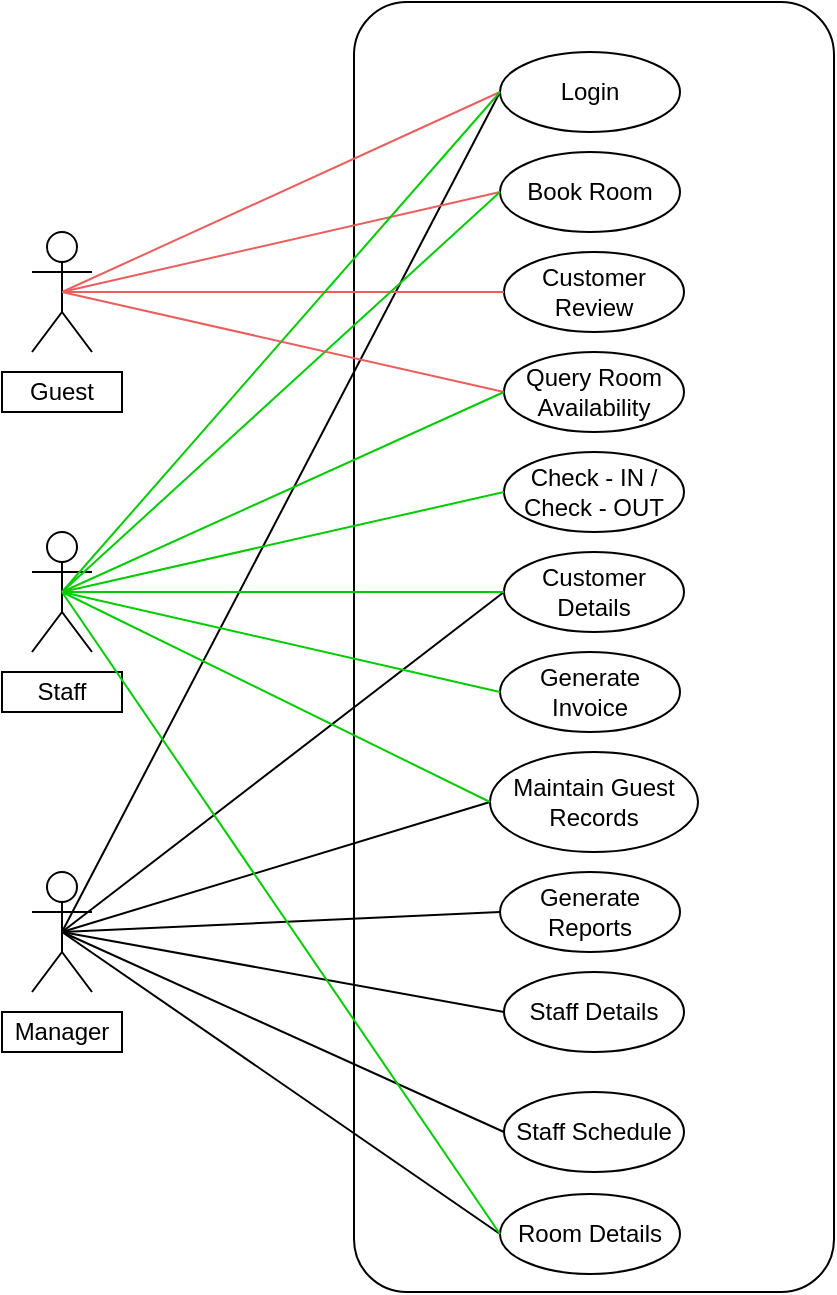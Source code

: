 <mxfile version="24.7.16">
  <diagram name="Page-1" id="YzJWji6y6VGwBNcrirQB">
    <mxGraphModel dx="1843" dy="813" grid="1" gridSize="10" guides="1" tooltips="1" connect="1" arrows="1" fold="1" page="1" pageScale="1" pageWidth="850" pageHeight="1100" math="0" shadow="0">
      <root>
        <mxCell id="0" />
        <mxCell id="1" parent="0" />
        <mxCell id="OSswQqxNTzIHrVvPQlF3-1" value="" style="rounded=1;whiteSpace=wrap;html=1;arcSize=11;" vertex="1" parent="1">
          <mxGeometry x="291" y="45" width="240" height="645" as="geometry" />
        </mxCell>
        <mxCell id="OSswQqxNTzIHrVvPQlF3-2" value="Login" style="ellipse;whiteSpace=wrap;html=1;" vertex="1" parent="1">
          <mxGeometry x="364" y="70" width="90" height="40" as="geometry" />
        </mxCell>
        <mxCell id="OSswQqxNTzIHrVvPQlF3-19" value="Customer Details" style="ellipse;whiteSpace=wrap;html=1;" vertex="1" parent="1">
          <mxGeometry x="366" y="320" width="90" height="40" as="geometry" />
        </mxCell>
        <mxCell id="OSswQqxNTzIHrVvPQlF3-22" value="Room Details" style="ellipse;whiteSpace=wrap;html=1;" vertex="1" parent="1">
          <mxGeometry x="364" y="641" width="90" height="40" as="geometry" />
        </mxCell>
        <mxCell id="OSswQqxNTzIHrVvPQlF3-23" value="Staff Details" style="ellipse;whiteSpace=wrap;html=1;" vertex="1" parent="1">
          <mxGeometry x="366" y="530" width="90" height="40" as="geometry" />
        </mxCell>
        <mxCell id="OSswQqxNTzIHrVvPQlF3-24" value="Staff Schedule" style="ellipse;whiteSpace=wrap;html=1;" vertex="1" parent="1">
          <mxGeometry x="366" y="590" width="90" height="40" as="geometry" />
        </mxCell>
        <mxCell id="OSswQqxNTzIHrVvPQlF3-25" value="Customer Review" style="ellipse;whiteSpace=wrap;html=1;" vertex="1" parent="1">
          <mxGeometry x="366" y="170" width="90" height="40" as="geometry" />
        </mxCell>
        <mxCell id="OSswQqxNTzIHrVvPQlF3-26" value="Book Room" style="ellipse;whiteSpace=wrap;html=1;" vertex="1" parent="1">
          <mxGeometry x="364" y="120" width="90" height="40" as="geometry" />
        </mxCell>
        <mxCell id="OSswQqxNTzIHrVvPQlF3-29" value="Check - IN / Check - OUT" style="ellipse;whiteSpace=wrap;html=1;" vertex="1" parent="1">
          <mxGeometry x="366" y="270" width="90" height="40" as="geometry" />
        </mxCell>
        <mxCell id="OSswQqxNTzIHrVvPQlF3-30" value="Query Room Availability&lt;span style=&quot;color: rgba(0, 0, 0, 0); font-family: monospace; font-size: 0px; text-align: start; text-wrap-mode: nowrap;&quot;&gt;%3CmxGraphModel%3E%3Croot%3E%3CmxCell%20id%3D%220%22%2F%3E%3CmxCell%20id%3D%221%22%20parent%3D%220%22%2F%3E%3CmxCell%20id%3D%222%22%20value%3D%22Book%20Room%22%20style%3D%22ellipse%3BwhiteSpace%3Dwrap%3Bhtml%3D1%3B%22%20vertex%3D%221%22%20parent%3D%221%22%3E%3CmxGeometry%20x%3D%22365%22%20y%3D%22270%22%20width%3D%2290%22%20height%3D%2240%22%20as%3D%22geometry%22%2F%3E%3C%2FmxCell%3E%3C%2Froot%3E%3C%2FmxGraphModel%3E&lt;/span&gt;" style="ellipse;whiteSpace=wrap;html=1;" vertex="1" parent="1">
          <mxGeometry x="366" y="220" width="90" height="40" as="geometry" />
        </mxCell>
        <mxCell id="OSswQqxNTzIHrVvPQlF3-31" value="Generate Invoice" style="ellipse;whiteSpace=wrap;html=1;" vertex="1" parent="1">
          <mxGeometry x="364" y="370" width="90" height="40" as="geometry" />
        </mxCell>
        <mxCell id="OSswQqxNTzIHrVvPQlF3-32" value="Maintain Guest Records" style="ellipse;whiteSpace=wrap;html=1;" vertex="1" parent="1">
          <mxGeometry x="359" y="420" width="104" height="50" as="geometry" />
        </mxCell>
        <mxCell id="OSswQqxNTzIHrVvPQlF3-33" value="Generate Reports" style="ellipse;whiteSpace=wrap;html=1;" vertex="1" parent="1">
          <mxGeometry x="364" y="480" width="90" height="40" as="geometry" />
        </mxCell>
        <mxCell id="OSswQqxNTzIHrVvPQlF3-36" value="" style="endArrow=none;html=1;rounded=0;entryX=0;entryY=0.5;entryDx=0;entryDy=0;exitX=0.5;exitY=0.5;exitDx=0;exitDy=0;exitPerimeter=0;strokeColor=#EB5E5E;" edge="1" parent="1" source="OSswQqxNTzIHrVvPQlF3-3" target="OSswQqxNTzIHrVvPQlF3-2">
          <mxGeometry width="50" height="50" relative="1" as="geometry">
            <mxPoint x="150" y="230" as="sourcePoint" />
            <mxPoint x="200" y="180" as="targetPoint" />
          </mxGeometry>
        </mxCell>
        <mxCell id="OSswQqxNTzIHrVvPQlF3-37" value="" style="endArrow=none;html=1;rounded=0;entryX=0;entryY=0.5;entryDx=0;entryDy=0;exitX=0.5;exitY=0.5;exitDx=0;exitDy=0;exitPerimeter=0;" edge="1" parent="1" source="OSswQqxNTzIHrVvPQlF3-4" target="OSswQqxNTzIHrVvPQlF3-2">
          <mxGeometry width="50" height="50" relative="1" as="geometry">
            <mxPoint x="155" y="235" as="sourcePoint" />
            <mxPoint x="374" y="100" as="targetPoint" />
          </mxGeometry>
        </mxCell>
        <mxCell id="OSswQqxNTzIHrVvPQlF3-39" value="" style="endArrow=none;html=1;rounded=0;entryX=0;entryY=0.5;entryDx=0;entryDy=0;exitX=0.5;exitY=0.5;exitDx=0;exitDy=0;exitPerimeter=0;" edge="1" parent="1" source="OSswQqxNTzIHrVvPQlF3-4" target="OSswQqxNTzIHrVvPQlF3-19">
          <mxGeometry width="50" height="50" relative="1" as="geometry">
            <mxPoint x="146" y="275" as="sourcePoint" />
            <mxPoint x="365" y="140" as="targetPoint" />
          </mxGeometry>
        </mxCell>
        <mxCell id="OSswQqxNTzIHrVvPQlF3-42" value="" style="endArrow=none;html=1;rounded=0;exitX=0.5;exitY=0.5;exitDx=0;exitDy=0;exitPerimeter=0;entryX=0;entryY=0.5;entryDx=0;entryDy=0;" edge="1" parent="1" source="OSswQqxNTzIHrVvPQlF3-4" target="OSswQqxNTzIHrVvPQlF3-22">
          <mxGeometry width="50" height="50" relative="1" as="geometry">
            <mxPoint x="150" y="325" as="sourcePoint" />
            <mxPoint x="360" y="190" as="targetPoint" />
          </mxGeometry>
        </mxCell>
        <mxCell id="OSswQqxNTzIHrVvPQlF3-44" value="" style="group" vertex="1" connectable="0" parent="1">
          <mxGeometry x="115" y="310" width="60" height="90" as="geometry" />
        </mxCell>
        <mxCell id="OSswQqxNTzIHrVvPQlF3-9" value="Actor" style="shape=umlActor;verticalLabelPosition=bottom;verticalAlign=top;html=1;outlineConnect=0;container=0;" vertex="1" parent="OSswQqxNTzIHrVvPQlF3-44">
          <mxGeometry x="15" width="30" height="60" as="geometry" />
        </mxCell>
        <mxCell id="OSswQqxNTzIHrVvPQlF3-17" value="Staff" style="rounded=0;whiteSpace=wrap;html=1;container=0;" vertex="1" parent="OSswQqxNTzIHrVvPQlF3-44">
          <mxGeometry y="70" width="60" height="20" as="geometry" />
        </mxCell>
        <mxCell id="OSswQqxNTzIHrVvPQlF3-45" value="" style="group" vertex="1" connectable="0" parent="1">
          <mxGeometry x="115" y="160" width="60" height="90" as="geometry" />
        </mxCell>
        <mxCell id="OSswQqxNTzIHrVvPQlF3-3" value="Actor" style="shape=umlActor;verticalLabelPosition=bottom;verticalAlign=top;html=1;outlineConnect=0;container=0;" vertex="1" parent="OSswQqxNTzIHrVvPQlF3-45">
          <mxGeometry x="15" width="30" height="60" as="geometry" />
        </mxCell>
        <mxCell id="OSswQqxNTzIHrVvPQlF3-16" value="Guest" style="rounded=0;whiteSpace=wrap;html=1;container=0;" vertex="1" parent="OSswQqxNTzIHrVvPQlF3-45">
          <mxGeometry y="70" width="60" height="20" as="geometry" />
        </mxCell>
        <mxCell id="OSswQqxNTzIHrVvPQlF3-46" value="" style="group" vertex="1" connectable="0" parent="1">
          <mxGeometry x="115" y="480" width="60" height="90" as="geometry" />
        </mxCell>
        <mxCell id="OSswQqxNTzIHrVvPQlF3-4" value="Actor" style="shape=umlActor;verticalLabelPosition=bottom;verticalAlign=top;html=1;outlineConnect=0;container=0;" vertex="1" parent="OSswQqxNTzIHrVvPQlF3-46">
          <mxGeometry x="15" width="30" height="60" as="geometry" />
        </mxCell>
        <mxCell id="OSswQqxNTzIHrVvPQlF3-18" value="Manager" style="rounded=0;whiteSpace=wrap;html=1;container=0;" vertex="1" parent="OSswQqxNTzIHrVvPQlF3-46">
          <mxGeometry y="70" width="60" height="20" as="geometry" />
        </mxCell>
        <mxCell id="OSswQqxNTzIHrVvPQlF3-48" value="" style="endArrow=none;html=1;rounded=0;exitX=0.5;exitY=0.5;exitDx=0;exitDy=0;exitPerimeter=0;entryX=0;entryY=0.5;entryDx=0;entryDy=0;strokeColor=#EB5E5E;" edge="1" parent="1" source="OSswQqxNTzIHrVvPQlF3-3" target="OSswQqxNTzIHrVvPQlF3-25">
          <mxGeometry width="50" height="50" relative="1" as="geometry">
            <mxPoint x="147" y="375" as="sourcePoint" />
            <mxPoint x="366" y="240" as="targetPoint" />
          </mxGeometry>
        </mxCell>
        <mxCell id="OSswQqxNTzIHrVvPQlF3-49" value="" style="endArrow=none;html=1;rounded=0;entryX=0;entryY=0.5;entryDx=0;entryDy=0;exitX=0.5;exitY=0.5;exitDx=0;exitDy=0;exitPerimeter=0;strokeColor=#EB5E5E;" edge="1" parent="1" source="OSswQqxNTzIHrVvPQlF3-3" target="OSswQqxNTzIHrVvPQlF3-26">
          <mxGeometry width="50" height="50" relative="1" as="geometry">
            <mxPoint x="235" y="315" as="sourcePoint" />
            <mxPoint x="454" y="180" as="targetPoint" />
          </mxGeometry>
        </mxCell>
        <mxCell id="OSswQqxNTzIHrVvPQlF3-50" value="" style="endArrow=none;html=1;rounded=0;entryX=0;entryY=0.5;entryDx=0;entryDy=0;exitX=0.5;exitY=0.5;exitDx=0;exitDy=0;exitPerimeter=0;strokeColor=#00CC00;" edge="1" parent="1" source="OSswQqxNTzIHrVvPQlF3-9" target="OSswQqxNTzIHrVvPQlF3-29">
          <mxGeometry width="50" height="50" relative="1" as="geometry">
            <mxPoint x="147" y="475" as="sourcePoint" />
            <mxPoint x="366" y="340" as="targetPoint" />
          </mxGeometry>
        </mxCell>
        <mxCell id="OSswQqxNTzIHrVvPQlF3-52" value="" style="endArrow=none;html=1;rounded=0;entryX=0;entryY=0.5;entryDx=0;entryDy=0;exitX=0.5;exitY=0.5;exitDx=0;exitDy=0;exitPerimeter=0;" edge="1" parent="1" source="OSswQqxNTzIHrVvPQlF3-4" target="OSswQqxNTzIHrVvPQlF3-23">
          <mxGeometry width="50" height="50" relative="1" as="geometry">
            <mxPoint x="155" y="370" as="sourcePoint" />
            <mxPoint x="376" y="248" as="targetPoint" />
          </mxGeometry>
        </mxCell>
        <mxCell id="OSswQqxNTzIHrVvPQlF3-53" value="" style="endArrow=none;html=1;rounded=0;entryX=0;entryY=0.5;entryDx=0;entryDy=0;exitX=0.5;exitY=0.5;exitDx=0;exitDy=0;exitPerimeter=0;" edge="1" parent="1" source="OSswQqxNTzIHrVvPQlF3-4" target="OSswQqxNTzIHrVvPQlF3-24">
          <mxGeometry width="50" height="50" relative="1" as="geometry">
            <mxPoint x="165" y="380" as="sourcePoint" />
            <mxPoint x="386" y="258" as="targetPoint" />
          </mxGeometry>
        </mxCell>
        <mxCell id="OSswQqxNTzIHrVvPQlF3-54" value="" style="endArrow=none;html=1;rounded=0;entryX=0;entryY=0.5;entryDx=0;entryDy=0;exitX=0.5;exitY=0.5;exitDx=0;exitDy=0;exitPerimeter=0;strokeColor=#00CC00;" edge="1" parent="1" source="OSswQqxNTzIHrVvPQlF3-9" target="OSswQqxNTzIHrVvPQlF3-31">
          <mxGeometry width="50" height="50" relative="1" as="geometry">
            <mxPoint x="155" y="545" as="sourcePoint" />
            <mxPoint x="376" y="350" as="targetPoint" />
          </mxGeometry>
        </mxCell>
        <mxCell id="OSswQqxNTzIHrVvPQlF3-55" value="" style="endArrow=none;html=1;rounded=0;exitX=0.5;exitY=0.5;exitDx=0;exitDy=0;exitPerimeter=0;strokeColor=#00CC00;entryX=0;entryY=0.5;entryDx=0;entryDy=0;" edge="1" parent="1" source="OSswQqxNTzIHrVvPQlF3-9" target="OSswQqxNTzIHrVvPQlF3-2">
          <mxGeometry width="50" height="50" relative="1" as="geometry">
            <mxPoint x="155" y="545" as="sourcePoint" />
            <mxPoint x="360" y="100" as="targetPoint" />
          </mxGeometry>
        </mxCell>
        <mxCell id="OSswQqxNTzIHrVvPQlF3-56" value="" style="endArrow=none;html=1;rounded=0;exitX=0;exitY=0.5;exitDx=0;exitDy=0;strokeColor=#00CC00;entryX=0.5;entryY=0.5;entryDx=0;entryDy=0;entryPerimeter=0;" edge="1" parent="1" source="OSswQqxNTzIHrVvPQlF3-19" target="OSswQqxNTzIHrVvPQlF3-9">
          <mxGeometry width="50" height="50" relative="1" as="geometry">
            <mxPoint x="155" y="545" as="sourcePoint" />
            <mxPoint x="374" y="100" as="targetPoint" />
          </mxGeometry>
        </mxCell>
        <mxCell id="OSswQqxNTzIHrVvPQlF3-57" value="" style="endArrow=none;html=1;rounded=0;entryX=0;entryY=0.5;entryDx=0;entryDy=0;exitX=0.5;exitY=0.5;exitDx=0;exitDy=0;exitPerimeter=0;strokeColor=#00CC00;" edge="1" parent="1" source="OSswQqxNTzIHrVvPQlF3-9" target="OSswQqxNTzIHrVvPQlF3-26">
          <mxGeometry width="50" height="50" relative="1" as="geometry">
            <mxPoint x="130" y="527" as="sourcePoint" />
            <mxPoint x="351" y="332" as="targetPoint" />
          </mxGeometry>
        </mxCell>
        <mxCell id="OSswQqxNTzIHrVvPQlF3-58" value="" style="endArrow=none;html=1;rounded=0;entryX=0;entryY=0.5;entryDx=0;entryDy=0;exitX=0.5;exitY=0.5;exitDx=0;exitDy=0;exitPerimeter=0;strokeColor=#EB5E5E;" edge="1" parent="1" source="OSswQqxNTzIHrVvPQlF3-3" target="OSswQqxNTzIHrVvPQlF3-30">
          <mxGeometry width="50" height="50" relative="1" as="geometry">
            <mxPoint x="155" y="200" as="sourcePoint" />
            <mxPoint x="375" y="300" as="targetPoint" />
          </mxGeometry>
        </mxCell>
        <mxCell id="OSswQqxNTzIHrVvPQlF3-59" value="" style="endArrow=none;html=1;rounded=0;entryX=0;entryY=0.5;entryDx=0;entryDy=0;exitX=0.5;exitY=0.5;exitDx=0;exitDy=0;exitPerimeter=0;strokeColor=#00CC00;" edge="1" parent="1" source="OSswQqxNTzIHrVvPQlF3-9" target="OSswQqxNTzIHrVvPQlF3-30">
          <mxGeometry width="50" height="50" relative="1" as="geometry">
            <mxPoint x="155" y="545" as="sourcePoint" />
            <mxPoint x="376" y="350" as="targetPoint" />
          </mxGeometry>
        </mxCell>
        <mxCell id="OSswQqxNTzIHrVvPQlF3-60" value="" style="endArrow=none;html=1;rounded=0;entryX=0;entryY=0.5;entryDx=0;entryDy=0;exitX=0.5;exitY=0.5;exitDx=0;exitDy=0;exitPerimeter=0;" edge="1" parent="1" source="OSswQqxNTzIHrVvPQlF3-4" target="OSswQqxNTzIHrVvPQlF3-32">
          <mxGeometry width="50" height="50" relative="1" as="geometry">
            <mxPoint x="155" y="370" as="sourcePoint" />
            <mxPoint x="374" y="603" as="targetPoint" />
          </mxGeometry>
        </mxCell>
        <mxCell id="OSswQqxNTzIHrVvPQlF3-61" value="" style="endArrow=none;html=1;rounded=0;entryX=0;entryY=0.5;entryDx=0;entryDy=0;exitX=0.5;exitY=0.5;exitDx=0;exitDy=0;exitPerimeter=0;strokeColor=#00CC00;" edge="1" parent="1" source="OSswQqxNTzIHrVvPQlF3-9" target="OSswQqxNTzIHrVvPQlF3-32">
          <mxGeometry width="50" height="50" relative="1" as="geometry">
            <mxPoint x="155" y="545" as="sourcePoint" />
            <mxPoint x="376" y="450" as="targetPoint" />
          </mxGeometry>
        </mxCell>
        <mxCell id="OSswQqxNTzIHrVvPQlF3-62" value="" style="endArrow=none;html=1;rounded=0;exitX=0.5;exitY=0.5;exitDx=0;exitDy=0;exitPerimeter=0;entryX=0;entryY=0.5;entryDx=0;entryDy=0;" edge="1" parent="1" source="OSswQqxNTzIHrVvPQlF3-4" target="OSswQqxNTzIHrVvPQlF3-33">
          <mxGeometry width="50" height="50" relative="1" as="geometry">
            <mxPoint x="155" y="370" as="sourcePoint" />
            <mxPoint x="369" y="505" as="targetPoint" />
          </mxGeometry>
        </mxCell>
        <mxCell id="OSswQqxNTzIHrVvPQlF3-63" value="" style="endArrow=none;html=1;rounded=0;entryX=0;entryY=0.5;entryDx=0;entryDy=0;exitX=0.5;exitY=0.5;exitDx=0;exitDy=0;exitPerimeter=0;strokeColor=#00CC00;" edge="1" parent="1" source="OSswQqxNTzIHrVvPQlF3-9" target="OSswQqxNTzIHrVvPQlF3-22">
          <mxGeometry width="50" height="50" relative="1" as="geometry">
            <mxPoint x="155" y="350" as="sourcePoint" />
            <mxPoint x="369" y="455" as="targetPoint" />
          </mxGeometry>
        </mxCell>
      </root>
    </mxGraphModel>
  </diagram>
</mxfile>
